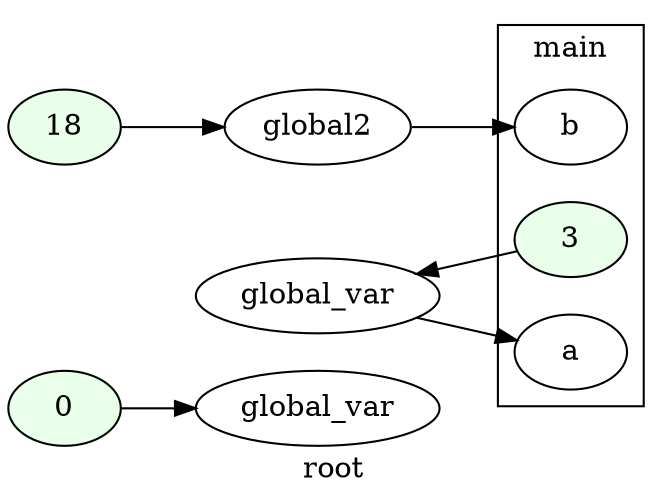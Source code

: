 digraph G
{
rankdir=LR;
label = "root";
	node_000001 [ label = "0", style=filled, fillcolor="#E9FFE9", startinglines=2 ]
	node_000002 [ label = "global_var", startingline=2 ]
	node_000003 [ label = "18", style=filled, fillcolor="#E9FFE9", startinglines=2 ]
	node_000004 [ label = "global2", startingline=2 ]
	node_000011 [ label = "global_var", startingline=8 ]
subgraph cluster_1 {
label = "main";
parent = "G";
startinglines = "2_4_4";
	node_000006 [ label = "3", style=filled, fillcolor="#E9FFE9", startinglines=6 ]
	node_000008 [ label = "a", startingline=7 ]
	node_000010 [ label = "b", startingline=8 ]
}
	node_000001 -> node_000002
	node_000003 -> node_000004
	node_000004 -> node_000010
	node_000011 -> node_000008
	node_000006 -> node_000011
}
